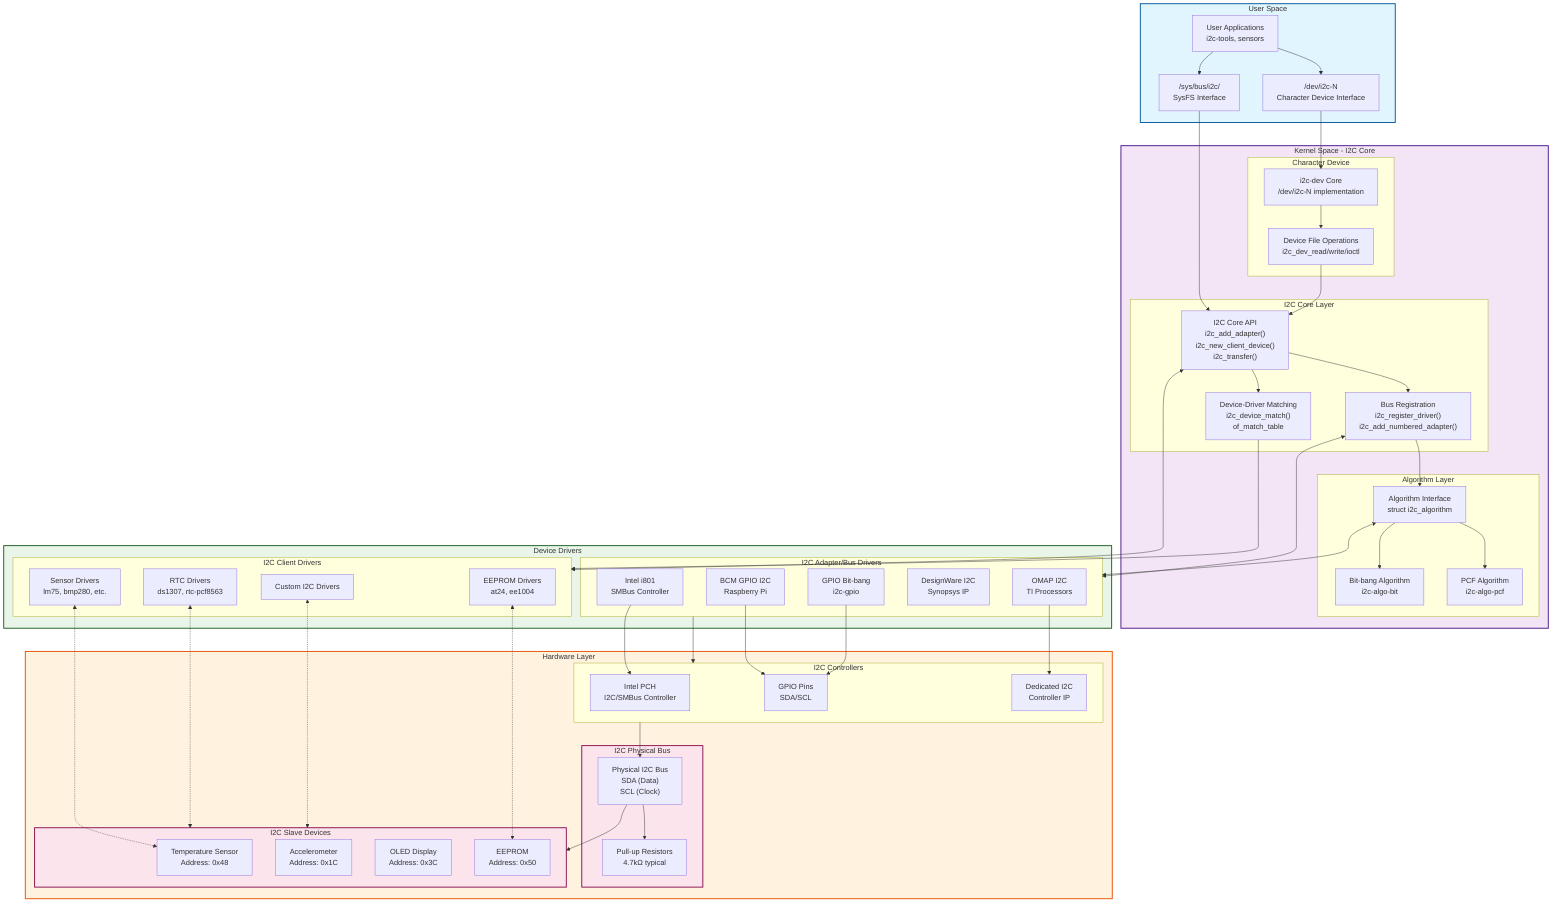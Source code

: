 graph TB
    %% User Space
    subgraph USPACE["User Space"]
        USERAPP["User Applications<br/>i2c-tools, sensors"]
        I2CDEV["/dev/i2c-N<br/>Character Device Interface"]
        SYSFS["/sys/bus/i2c/<br/>SysFS Interface"]
    end
    
    %% Kernel Space - I2C Core
    subgraph KCORE["Kernel Space - I2C Core"]
        %% I2C Core Layer
        subgraph CORE["I2C Core Layer"]
            COREAPI["I2C Core API<br/>i2c_add_adapter()<br/>i2c_new_client_device()<br/>i2c_transfer()"]
            BUSREG["Bus Registration<br/>i2c_register_driver()<br/>i2c_add_numbered_adapter()"]
            MATCH["Device-Driver Matching<br/>i2c_device_match()<br/>of_match_table"]
        end
        
        %% Algorithm Layer
        subgraph ALGO["Algorithm Layer"]
            ALGOAPI["Algorithm Interface<br/>struct i2c_algorithm"]
            BITBANG["Bit-bang Algorithm<br/>i2c-algo-bit"]
            PCFALGO["PCF Algorithm<br/>i2c-algo-pcf"]
        end
        
        %% Character Device Interface
        subgraph CHARDEV["Character Device"]
            I2CDEVCORE["i2c-dev Core<br/>/dev/i2c-N implementation"]
            DEVFOPS["Device File Operations<br/>i2c_dev_read/write/ioctl"]
        end
    end
    
    %% Device Drivers
    subgraph DRIVERS["Device Drivers"]
        %% I2C Client Drivers
        subgraph CLIENTS["I2C Client Drivers"]
            SENSOR["Sensor Drivers<br/>lm75, bmp280, etc."]
            RTC["RTC Drivers<br/>ds1307, rtc-pcf8563"]
            EEPROM["EEPROM Drivers<br/>at24, ee1004"]
            CUSTOM["Custom I2C Drivers"]
        end
        
        %% I2C Adapter Drivers
        subgraph ADAPTERS["I2C Adapter/Bus Drivers"]
            I801["Intel i801<br/>SMBus Controller"]
            BCMGPIO["BCM GPIO I2C<br/>Raspberry Pi"]
            OMAP["OMAP I2C<br/>TI Processors"]
            DESIGNWARE["DesignWare I2C<br/>Synopsys IP"]
            GPIOBB["GPIO Bit-bang<br/>i2c-gpio"]
        end
    end
    
    %% Hardware Layer
    subgraph HARDWARE["Hardware Layer"]
        %% I2C Controllers
        subgraph CONTROLLERS["I2C Controllers"]
            HW_I801["Intel PCH<br/>I2C/SMBus Controller"]
            HW_GPIO["GPIO Pins<br/>SDA/SCL"]
            HW_DEDICATED["Dedicated I2C<br/>Controller IP"]
        end
        
        %% I2C Bus and Devices
        subgraph I2CBUS["I2C Physical Bus"]
            PHYSBUS["Physical I2C Bus<br/>SDA (Data)<br/>SCL (Clock)"]
            PULLUP["Pull-up Resistors<br/>4.7kΩ typical"]
        end
        
        %% I2C Devices
        subgraph DEVICES["I2C Slave Devices"]
            TEMP["Temperature Sensor<br/>Address: 0x48"]
            ACCEL["Accelerometer<br/>Address: 0x1C"]
            DISPLAY["OLED Display<br/>Address: 0x3C"]
            MEMORY["EEPROM<br/>Address: 0x50"]
        end
    end
    
    %% Data Flow Connections
    %% User Space to Kernel
    USERAPP --> I2CDEV
    USERAPP --> SYSFS
    I2CDEV --> I2CDEVCORE
    SYSFS --> COREAPI
    
    %% Core connections
    I2CDEVCORE --> DEVFOPS
    DEVFOPS --> COREAPI
    COREAPI --> BUSREG
    COREAPI --> MATCH
    BUSREG --> ALGOAPI
    
    %% Algorithm connections
    ALGOAPI --> BITBANG
    ALGOAPI --> PCFALGO
    
    %% Driver connections
    COREAPI <--> CLIENTS
    MATCH --> CLIENTS
    BUSREG <--> ADAPTERS
    ALGOAPI <--> ADAPTERS
    
    %% Hardware connections
    ADAPTERS --> CONTROLLERS
    I801 --> HW_I801
    BCMGPIO --> HW_GPIO
    OMAP --> HW_DEDICATED
    GPIOBB --> HW_GPIO
    
    %% Physical connections
    CONTROLLERS --> PHYSBUS
    PHYSBUS --> PULLUP
    PHYSBUS --> DEVICES
    
    %% Device mapping
    SENSOR <-.-> TEMP
    RTC <-.-> DEVICES
    EEPROM <-.-> MEMORY
    CUSTOM <-.-> DEVICES
    
    %% Styling
    classDef userspace fill:#e1f5fe,stroke:#01579b,stroke-width:2px
    classDef kernelcore fill:#f3e5f5,stroke:#4a148c,stroke-width:2px
    classDef drivers fill:#e8f5e8,stroke:#1b5e20,stroke-width:2px
    classDef hardware fill:#fff3e0,stroke:#e65100,stroke-width:2px
    classDef physical fill:#fce4ec,stroke:#880e4f,stroke-width:2px
    
    class USPACE userspace
    class KCORE kernelcore
    class DRIVERS drivers
    class HARDWARE hardware
    class I2CBUS,DEVICES physical